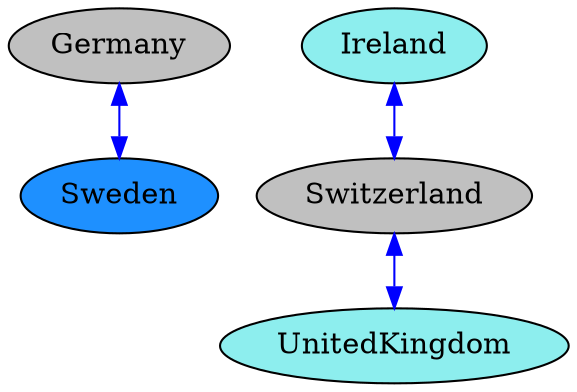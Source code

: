 digraph avoid {  Germany [style=filled,fillcolor=gray]; Sweden [style=filled,fillcolor=dodgerblue]; Ireland [style=filled,fillcolor=darkslategray2]; Switzerland [style=filled,fillcolor=gray]; Switzerland [style=filled,fillcolor=gray]; UnitedKingdom [style=filled,fillcolor=darkslategray2]; Germany->Sweden [dir=both color=blue penwidth=1];Ireland->Switzerland [dir=both color=blue penwidth=1];Switzerland->UnitedKingdom [dir=both color=blue penwidth=1];}
